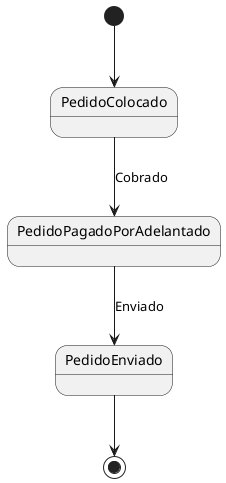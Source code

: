 @startuml EjercicioK
[*] --> PedidoColocado
PedidoColocado --> PedidoPagadoPorAdelantado : Cobrado
PedidoPagadoPorAdelantado --> PedidoEnviado : Enviado
PedidoEnviado --> [*]
@enduml